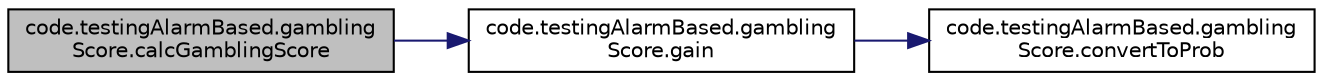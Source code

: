 digraph "code.testingAlarmBased.gamblingScore.calcGamblingScore"
{
  edge [fontname="Helvetica",fontsize="10",labelfontname="Helvetica",labelfontsize="10"];
  node [fontname="Helvetica",fontsize="10",shape=record];
  rankdir="LR";
  Node0 [label="code.testingAlarmBased.gambling\lScore.calcGamblingScore",height=0.2,width=0.4,color="black", fillcolor="grey75", style="filled", fontcolor="black"];
  Node0 -> Node1 [color="midnightblue",fontsize="10",style="solid",fontname="Helvetica"];
  Node1 [label="code.testingAlarmBased.gambling\lScore.gain",height=0.2,width=0.4,color="black", fillcolor="white", style="filled",URL="$namespacecode_1_1testing_alarm_based_1_1gambling_score.html#a1b976a411bf64f4dd4e11bda62fdb183"];
  Node1 -> Node2 [color="midnightblue",fontsize="10",style="solid",fontname="Helvetica"];
  Node2 [label="code.testingAlarmBased.gambling\lScore.convertToProb",height=0.2,width=0.4,color="black", fillcolor="white", style="filled",URL="$namespacecode_1_1testing_alarm_based_1_1gambling_score.html#ae086faa2b17afdc98db596679f232d20"];
}
